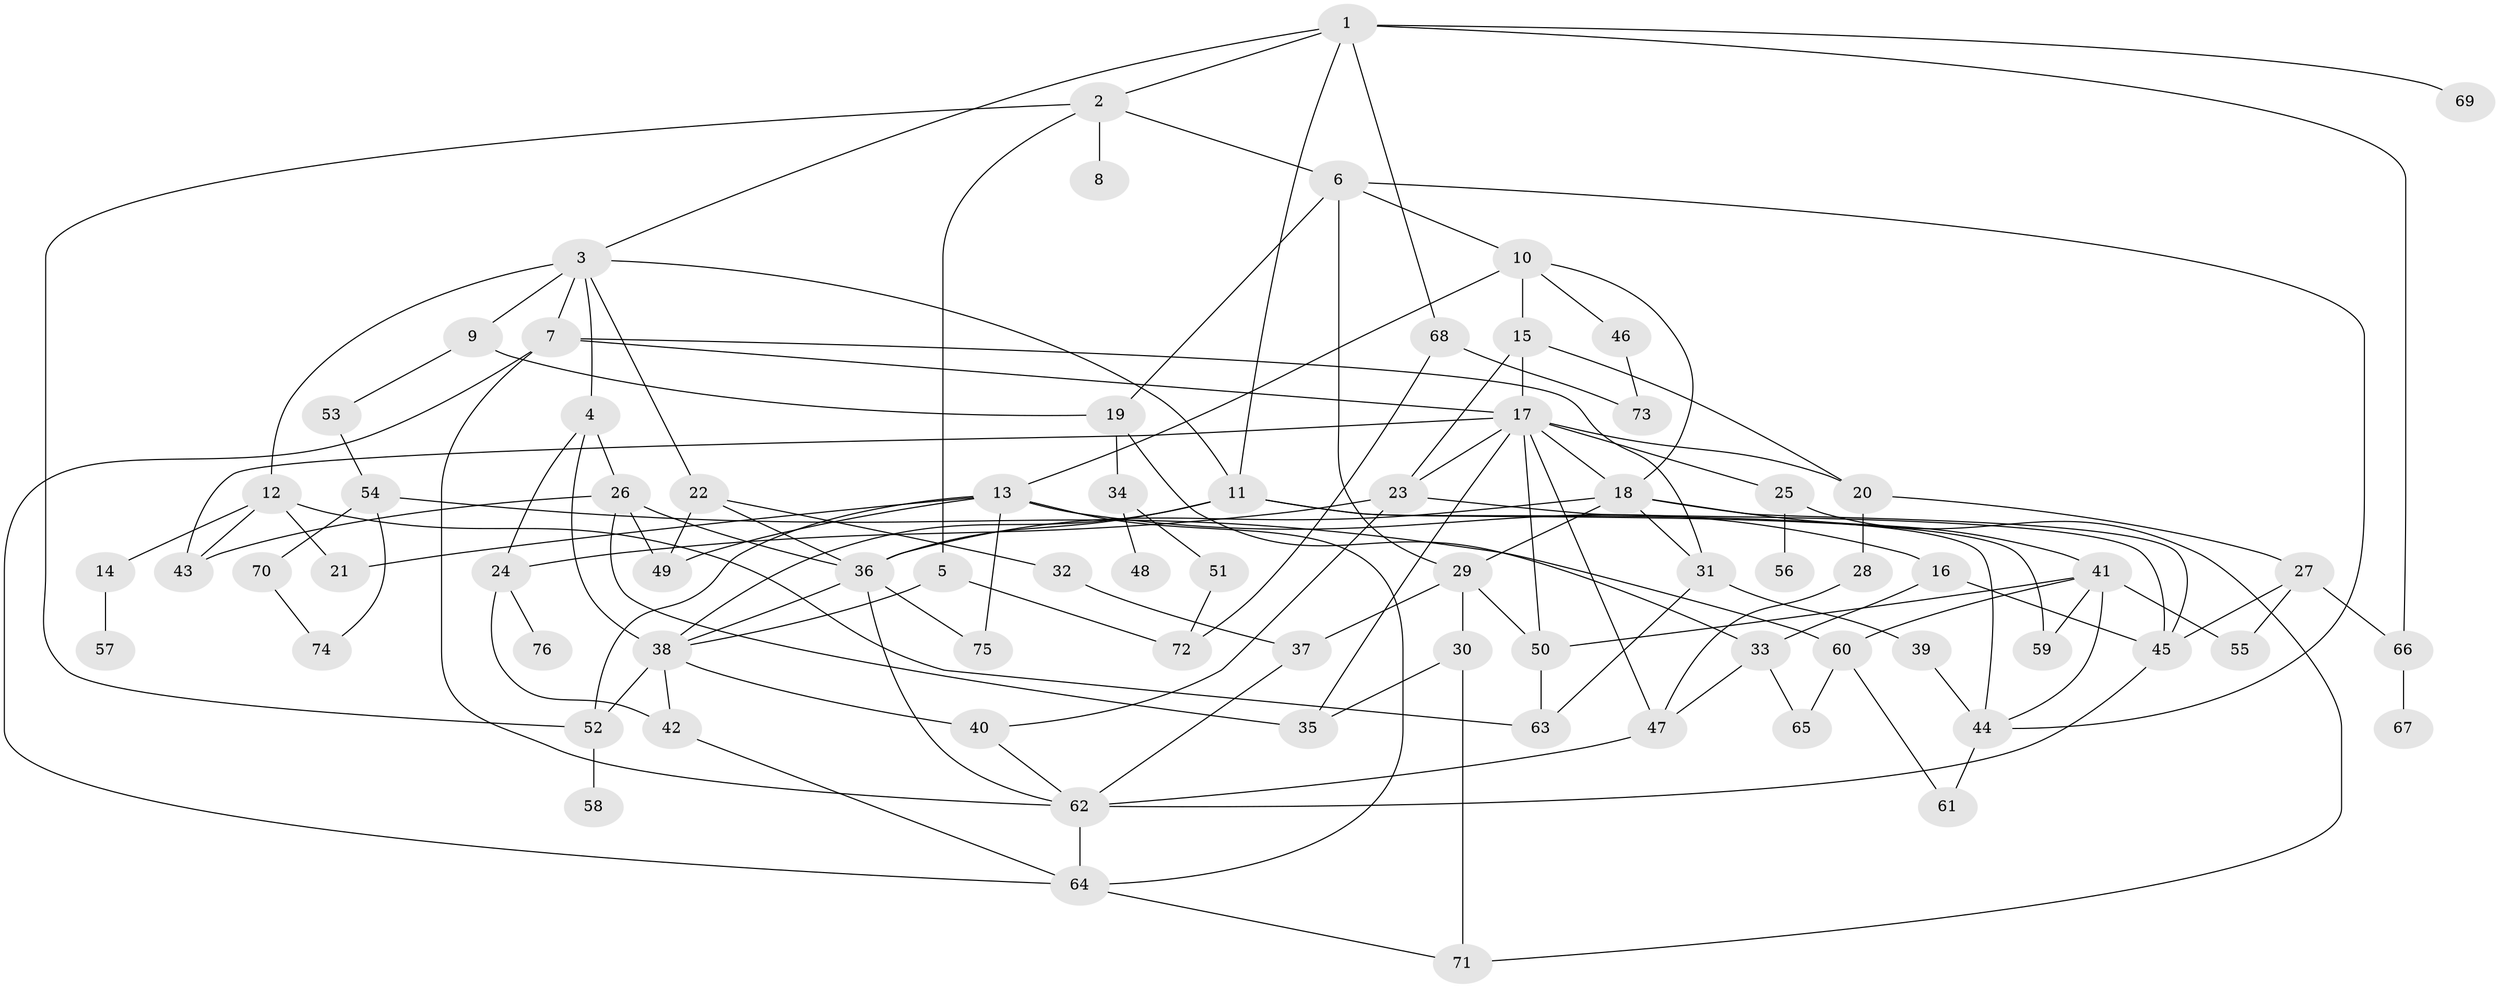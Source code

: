 // original degree distribution, {7: 0.013422818791946308, 6: 0.053691275167785234, 5: 0.09395973154362416, 4: 0.12751677852348994, 2: 0.2483221476510067, 1: 0.22818791946308725, 3: 0.22818791946308725, 8: 0.006711409395973154}
// Generated by graph-tools (version 1.1) at 2025/34/03/09/25 02:34:15]
// undirected, 76 vertices, 136 edges
graph export_dot {
graph [start="1"]
  node [color=gray90,style=filled];
  1;
  2;
  3;
  4;
  5;
  6;
  7;
  8;
  9;
  10;
  11;
  12;
  13;
  14;
  15;
  16;
  17;
  18;
  19;
  20;
  21;
  22;
  23;
  24;
  25;
  26;
  27;
  28;
  29;
  30;
  31;
  32;
  33;
  34;
  35;
  36;
  37;
  38;
  39;
  40;
  41;
  42;
  43;
  44;
  45;
  46;
  47;
  48;
  49;
  50;
  51;
  52;
  53;
  54;
  55;
  56;
  57;
  58;
  59;
  60;
  61;
  62;
  63;
  64;
  65;
  66;
  67;
  68;
  69;
  70;
  71;
  72;
  73;
  74;
  75;
  76;
  1 -- 2 [weight=1.0];
  1 -- 3 [weight=1.0];
  1 -- 11 [weight=1.0];
  1 -- 66 [weight=1.0];
  1 -- 68 [weight=1.0];
  1 -- 69 [weight=1.0];
  2 -- 5 [weight=1.0];
  2 -- 6 [weight=1.0];
  2 -- 8 [weight=1.0];
  2 -- 52 [weight=1.0];
  3 -- 4 [weight=1.0];
  3 -- 7 [weight=1.0];
  3 -- 9 [weight=1.0];
  3 -- 11 [weight=1.0];
  3 -- 12 [weight=1.0];
  3 -- 22 [weight=2.0];
  4 -- 24 [weight=1.0];
  4 -- 26 [weight=1.0];
  4 -- 38 [weight=1.0];
  5 -- 38 [weight=1.0];
  5 -- 72 [weight=1.0];
  6 -- 10 [weight=1.0];
  6 -- 19 [weight=1.0];
  6 -- 29 [weight=1.0];
  6 -- 44 [weight=1.0];
  7 -- 17 [weight=1.0];
  7 -- 31 [weight=1.0];
  7 -- 62 [weight=1.0];
  7 -- 64 [weight=1.0];
  9 -- 19 [weight=1.0];
  9 -- 53 [weight=1.0];
  10 -- 13 [weight=1.0];
  10 -- 15 [weight=1.0];
  10 -- 18 [weight=1.0];
  10 -- 46 [weight=1.0];
  11 -- 36 [weight=1.0];
  11 -- 38 [weight=1.0];
  11 -- 44 [weight=1.0];
  11 -- 59 [weight=1.0];
  12 -- 14 [weight=1.0];
  12 -- 21 [weight=1.0];
  12 -- 43 [weight=1.0];
  12 -- 63 [weight=1.0];
  13 -- 16 [weight=1.0];
  13 -- 21 [weight=1.0];
  13 -- 49 [weight=1.0];
  13 -- 52 [weight=1.0];
  13 -- 64 [weight=1.0];
  13 -- 75 [weight=1.0];
  14 -- 57 [weight=1.0];
  15 -- 17 [weight=1.0];
  15 -- 20 [weight=1.0];
  15 -- 23 [weight=1.0];
  16 -- 33 [weight=1.0];
  16 -- 45 [weight=1.0];
  17 -- 18 [weight=1.0];
  17 -- 20 [weight=1.0];
  17 -- 23 [weight=1.0];
  17 -- 25 [weight=1.0];
  17 -- 35 [weight=1.0];
  17 -- 43 [weight=1.0];
  17 -- 47 [weight=1.0];
  17 -- 50 [weight=1.0];
  18 -- 29 [weight=1.0];
  18 -- 31 [weight=1.0];
  18 -- 36 [weight=1.0];
  18 -- 41 [weight=1.0];
  18 -- 45 [weight=1.0];
  19 -- 33 [weight=1.0];
  19 -- 34 [weight=1.0];
  20 -- 27 [weight=1.0];
  20 -- 28 [weight=1.0];
  22 -- 32 [weight=1.0];
  22 -- 36 [weight=1.0];
  22 -- 49 [weight=1.0];
  23 -- 24 [weight=1.0];
  23 -- 40 [weight=1.0];
  23 -- 45 [weight=1.0];
  24 -- 42 [weight=1.0];
  24 -- 76 [weight=1.0];
  25 -- 56 [weight=1.0];
  25 -- 71 [weight=1.0];
  26 -- 35 [weight=2.0];
  26 -- 36 [weight=1.0];
  26 -- 43 [weight=1.0];
  26 -- 49 [weight=1.0];
  27 -- 45 [weight=1.0];
  27 -- 55 [weight=1.0];
  27 -- 66 [weight=1.0];
  28 -- 47 [weight=1.0];
  29 -- 30 [weight=2.0];
  29 -- 37 [weight=1.0];
  29 -- 50 [weight=1.0];
  30 -- 35 [weight=1.0];
  30 -- 71 [weight=1.0];
  31 -- 39 [weight=1.0];
  31 -- 63 [weight=1.0];
  32 -- 37 [weight=1.0];
  33 -- 47 [weight=1.0];
  33 -- 65 [weight=1.0];
  34 -- 48 [weight=1.0];
  34 -- 51 [weight=1.0];
  36 -- 38 [weight=1.0];
  36 -- 62 [weight=1.0];
  36 -- 75 [weight=1.0];
  37 -- 62 [weight=1.0];
  38 -- 40 [weight=2.0];
  38 -- 42 [weight=1.0];
  38 -- 52 [weight=1.0];
  39 -- 44 [weight=1.0];
  40 -- 62 [weight=1.0];
  41 -- 44 [weight=1.0];
  41 -- 50 [weight=1.0];
  41 -- 55 [weight=1.0];
  41 -- 59 [weight=1.0];
  41 -- 60 [weight=1.0];
  42 -- 64 [weight=1.0];
  44 -- 61 [weight=1.0];
  45 -- 62 [weight=1.0];
  46 -- 73 [weight=1.0];
  47 -- 62 [weight=1.0];
  50 -- 63 [weight=1.0];
  51 -- 72 [weight=1.0];
  52 -- 58 [weight=1.0];
  53 -- 54 [weight=1.0];
  54 -- 60 [weight=1.0];
  54 -- 70 [weight=1.0];
  54 -- 74 [weight=1.0];
  60 -- 61 [weight=1.0];
  60 -- 65 [weight=1.0];
  62 -- 64 [weight=2.0];
  64 -- 71 [weight=1.0];
  66 -- 67 [weight=1.0];
  68 -- 72 [weight=1.0];
  68 -- 73 [weight=1.0];
  70 -- 74 [weight=1.0];
}
